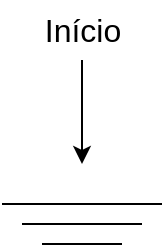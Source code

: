 <mxfile version="24.1.0" type="github" pages="9">
  <diagram name="1" id="IRGDrFxaSJJ9DpbLaFX9">
    <mxGraphModel dx="918" dy="526" grid="1" gridSize="10" guides="1" tooltips="1" connect="1" arrows="1" fold="1" page="1" pageScale="1" pageWidth="850" pageHeight="1100" math="0" shadow="0">
      <root>
        <mxCell id="0" />
        <mxCell id="1" parent="0" />
        <mxCell id="JkLZjsbQaTNn4Nik8gJp-1" value="&lt;span style=&quot;font-size: 16px;&quot;&gt;Início&lt;/span&gt;" style="text;html=1;align=center;verticalAlign=middle;resizable=0;points=[];autosize=1;strokeColor=none;fillColor=none;" vertex="1" parent="1">
          <mxGeometry x="395" y="80" width="60" height="30" as="geometry" />
        </mxCell>
        <mxCell id="JkLZjsbQaTNn4Nik8gJp-2" value="" style="endArrow=classic;html=1;rounded=0;" edge="1" parent="1" source="JkLZjsbQaTNn4Nik8gJp-1">
          <mxGeometry width="50" height="50" relative="1" as="geometry">
            <mxPoint x="455" y="182" as="sourcePoint" />
            <mxPoint x="425" y="162" as="targetPoint" />
          </mxGeometry>
        </mxCell>
        <mxCell id="JkLZjsbQaTNn4Nik8gJp-3" value="" style="group" vertex="1" connectable="0" parent="1">
          <mxGeometry x="385" y="182" width="80" height="20" as="geometry" />
        </mxCell>
        <mxCell id="JkLZjsbQaTNn4Nik8gJp-4" value="" style="endArrow=none;html=1;rounded=0;" edge="1" parent="JkLZjsbQaTNn4Nik8gJp-3">
          <mxGeometry width="50" height="50" relative="1" as="geometry">
            <mxPoint as="sourcePoint" />
            <mxPoint x="80" as="targetPoint" />
          </mxGeometry>
        </mxCell>
        <mxCell id="JkLZjsbQaTNn4Nik8gJp-5" value="" style="endArrow=none;html=1;rounded=0;" edge="1" parent="JkLZjsbQaTNn4Nik8gJp-3">
          <mxGeometry width="50" height="50" relative="1" as="geometry">
            <mxPoint x="10" y="10" as="sourcePoint" />
            <mxPoint x="70" y="10" as="targetPoint" />
          </mxGeometry>
        </mxCell>
        <mxCell id="JkLZjsbQaTNn4Nik8gJp-6" value="" style="endArrow=none;html=1;rounded=0;" edge="1" parent="JkLZjsbQaTNn4Nik8gJp-3">
          <mxGeometry width="50" height="50" relative="1" as="geometry">
            <mxPoint x="20" y="20" as="sourcePoint" />
            <mxPoint x="60" y="20" as="targetPoint" />
          </mxGeometry>
        </mxCell>
      </root>
    </mxGraphModel>
  </diagram>
  <diagram name="2" id="pzFS-qotr5eujpHbOU1O">
    <mxGraphModel dx="918" dy="526" grid="1" gridSize="10" guides="1" tooltips="1" connect="1" arrows="1" fold="1" page="1" pageScale="1" pageWidth="850" pageHeight="1100" math="0" shadow="0">
      <root>
        <mxCell id="sdfJNx6z0nwanWswvNui-0" />
        <mxCell id="sdfJNx6z0nwanWswvNui-1" parent="sdfJNx6z0nwanWswvNui-0" />
        <mxCell id="sdfJNx6z0nwanWswvNui-2" value="&lt;span style=&quot;font-size: 16px;&quot;&gt;Início&lt;/span&gt;" style="text;html=1;align=center;verticalAlign=middle;resizable=0;points=[];autosize=1;strokeColor=none;fillColor=none;" vertex="1" parent="sdfJNx6z0nwanWswvNui-1">
          <mxGeometry x="343" y="80" width="60" height="30" as="geometry" />
        </mxCell>
        <mxCell id="sdfJNx6z0nwanWswvNui-3" value="" style="endArrow=classic;html=1;rounded=0;" edge="1" parent="sdfJNx6z0nwanWswvNui-1" source="sdfJNx6z0nwanWswvNui-2">
          <mxGeometry width="50" height="50" relative="1" as="geometry">
            <mxPoint x="403" y="182" as="sourcePoint" />
            <mxPoint x="373" y="162" as="targetPoint" />
          </mxGeometry>
        </mxCell>
        <mxCell id="sdfJNx6z0nwanWswvNui-4" value="" style="group" vertex="1" connectable="0" parent="sdfJNx6z0nwanWswvNui-1">
          <mxGeometry x="333" y="182" width="80" height="20" as="geometry" />
        </mxCell>
        <mxCell id="sdfJNx6z0nwanWswvNui-5" value="" style="endArrow=none;html=1;rounded=0;" edge="1" parent="sdfJNx6z0nwanWswvNui-4">
          <mxGeometry width="50" height="50" relative="1" as="geometry">
            <mxPoint as="sourcePoint" />
            <mxPoint x="80" as="targetPoint" />
          </mxGeometry>
        </mxCell>
        <mxCell id="sdfJNx6z0nwanWswvNui-6" value="" style="endArrow=none;html=1;rounded=0;" edge="1" parent="sdfJNx6z0nwanWswvNui-4">
          <mxGeometry width="50" height="50" relative="1" as="geometry">
            <mxPoint x="10" y="10" as="sourcePoint" />
            <mxPoint x="70" y="10" as="targetPoint" />
          </mxGeometry>
        </mxCell>
        <mxCell id="sdfJNx6z0nwanWswvNui-7" value="" style="endArrow=none;html=1;rounded=0;" edge="1" parent="sdfJNx6z0nwanWswvNui-4">
          <mxGeometry width="50" height="50" relative="1" as="geometry">
            <mxPoint x="20" y="20" as="sourcePoint" />
            <mxPoint x="60" y="20" as="targetPoint" />
          </mxGeometry>
        </mxCell>
        <mxCell id="CNAbx0TC6hHYCE3XUuOv-0" value="&lt;span style=&quot;font-size: 16px;&quot;&gt;Fim&lt;/span&gt;" style="text;html=1;align=center;verticalAlign=middle;resizable=0;points=[];autosize=1;strokeColor=none;fillColor=none;" vertex="1" parent="sdfJNx6z0nwanWswvNui-1">
          <mxGeometry x="453" y="80" width="50" height="30" as="geometry" />
        </mxCell>
        <mxCell id="CNAbx0TC6hHYCE3XUuOv-1" value="" style="endArrow=classic;html=1;rounded=0;" edge="1" source="CNAbx0TC6hHYCE3XUuOv-0" parent="sdfJNx6z0nwanWswvNui-1">
          <mxGeometry width="50" height="50" relative="1" as="geometry">
            <mxPoint x="508" y="182" as="sourcePoint" />
            <mxPoint x="478" y="162" as="targetPoint" />
          </mxGeometry>
        </mxCell>
        <mxCell id="CNAbx0TC6hHYCE3XUuOv-2" value="" style="group" vertex="1" connectable="0" parent="sdfJNx6z0nwanWswvNui-1">
          <mxGeometry x="438" y="182" width="80" height="20" as="geometry" />
        </mxCell>
        <mxCell id="CNAbx0TC6hHYCE3XUuOv-3" value="" style="endArrow=none;html=1;rounded=0;" edge="1" parent="CNAbx0TC6hHYCE3XUuOv-2">
          <mxGeometry width="50" height="50" relative="1" as="geometry">
            <mxPoint as="sourcePoint" />
            <mxPoint x="80" as="targetPoint" />
          </mxGeometry>
        </mxCell>
        <mxCell id="CNAbx0TC6hHYCE3XUuOv-4" value="" style="endArrow=none;html=1;rounded=0;" edge="1" parent="CNAbx0TC6hHYCE3XUuOv-2">
          <mxGeometry width="50" height="50" relative="1" as="geometry">
            <mxPoint x="10" y="10" as="sourcePoint" />
            <mxPoint x="70" y="10" as="targetPoint" />
          </mxGeometry>
        </mxCell>
        <mxCell id="CNAbx0TC6hHYCE3XUuOv-5" value="" style="endArrow=none;html=1;rounded=0;" edge="1" parent="CNAbx0TC6hHYCE3XUuOv-2">
          <mxGeometry width="50" height="50" relative="1" as="geometry">
            <mxPoint x="20" y="20" as="sourcePoint" />
            <mxPoint x="60" y="20" as="targetPoint" />
          </mxGeometry>
        </mxCell>
      </root>
    </mxGraphModel>
  </diagram>
  <diagram name="3" id="us0bCiPGqxFC0sbXndlg">
    <mxGraphModel dx="918" dy="526" grid="1" gridSize="10" guides="1" tooltips="1" connect="1" arrows="1" fold="1" page="1" pageScale="1" pageWidth="850" pageHeight="1100" math="0" shadow="0">
      <root>
        <mxCell id="jwPgggRfoAZXvAmxB1SO-0" />
        <mxCell id="jwPgggRfoAZXvAmxB1SO-1" parent="jwPgggRfoAZXvAmxB1SO-0" />
        <mxCell id="jwPgggRfoAZXvAmxB1SO-2" value="&lt;span style=&quot;font-size: 16px;&quot;&gt;Início&lt;/span&gt;" style="text;html=1;align=center;verticalAlign=middle;resizable=0;points=[];autosize=1;strokeColor=none;fillColor=none;" vertex="1" parent="jwPgggRfoAZXvAmxB1SO-1">
          <mxGeometry x="282" y="80" width="60" height="30" as="geometry" />
        </mxCell>
        <mxCell id="jwPgggRfoAZXvAmxB1SO-3" value="" style="endArrow=classic;html=1;rounded=0;" edge="1" parent="jwPgggRfoAZXvAmxB1SO-1" source="jwPgggRfoAZXvAmxB1SO-2">
          <mxGeometry width="50" height="50" relative="1" as="geometry">
            <mxPoint x="342" y="182" as="sourcePoint" />
            <mxPoint x="312" y="162" as="targetPoint" />
          </mxGeometry>
        </mxCell>
        <mxCell id="jwPgggRfoAZXvAmxB1SO-4" value="" style="group" vertex="1" connectable="0" parent="jwPgggRfoAZXvAmxB1SO-1">
          <mxGeometry x="272" y="182" width="80" height="20" as="geometry" />
        </mxCell>
        <mxCell id="jwPgggRfoAZXvAmxB1SO-5" value="" style="endArrow=none;html=1;rounded=0;" edge="1" parent="jwPgggRfoAZXvAmxB1SO-4">
          <mxGeometry width="50" height="50" relative="1" as="geometry">
            <mxPoint as="sourcePoint" />
            <mxPoint x="80" as="targetPoint" />
          </mxGeometry>
        </mxCell>
        <mxCell id="jwPgggRfoAZXvAmxB1SO-6" value="" style="endArrow=none;html=1;rounded=0;" edge="1" parent="jwPgggRfoAZXvAmxB1SO-4">
          <mxGeometry width="50" height="50" relative="1" as="geometry">
            <mxPoint x="10" y="10" as="sourcePoint" />
            <mxPoint x="70" y="10" as="targetPoint" />
          </mxGeometry>
        </mxCell>
        <mxCell id="jwPgggRfoAZXvAmxB1SO-7" value="" style="endArrow=none;html=1;rounded=0;" edge="1" parent="jwPgggRfoAZXvAmxB1SO-4">
          <mxGeometry width="50" height="50" relative="1" as="geometry">
            <mxPoint x="20" y="20" as="sourcePoint" />
            <mxPoint x="60" y="20" as="targetPoint" />
          </mxGeometry>
        </mxCell>
        <mxCell id="jwPgggRfoAZXvAmxB1SO-8" value="&lt;span style=&quot;font-size: 16px;&quot;&gt;Fim&lt;/span&gt;" style="text;html=1;align=center;verticalAlign=middle;resizable=0;points=[];autosize=1;strokeColor=none;fillColor=none;" vertex="1" parent="jwPgggRfoAZXvAmxB1SO-1">
          <mxGeometry x="392" y="80" width="50" height="30" as="geometry" />
        </mxCell>
        <mxCell id="jwPgggRfoAZXvAmxB1SO-9" value="" style="endArrow=classic;html=1;rounded=0;" edge="1" parent="jwPgggRfoAZXvAmxB1SO-1" source="jwPgggRfoAZXvAmxB1SO-8">
          <mxGeometry width="50" height="50" relative="1" as="geometry">
            <mxPoint x="447" y="182" as="sourcePoint" />
            <mxPoint x="417" y="162" as="targetPoint" />
          </mxGeometry>
        </mxCell>
        <mxCell id="jwPgggRfoAZXvAmxB1SO-10" value="" style="group" vertex="1" connectable="0" parent="jwPgggRfoAZXvAmxB1SO-1">
          <mxGeometry x="377" y="182" width="80" height="20" as="geometry" />
        </mxCell>
        <mxCell id="jwPgggRfoAZXvAmxB1SO-11" value="" style="endArrow=none;html=1;rounded=0;" edge="1" parent="jwPgggRfoAZXvAmxB1SO-10">
          <mxGeometry width="50" height="50" relative="1" as="geometry">
            <mxPoint as="sourcePoint" />
            <mxPoint x="80" as="targetPoint" />
          </mxGeometry>
        </mxCell>
        <mxCell id="jwPgggRfoAZXvAmxB1SO-12" value="" style="endArrow=none;html=1;rounded=0;" edge="1" parent="jwPgggRfoAZXvAmxB1SO-10">
          <mxGeometry width="50" height="50" relative="1" as="geometry">
            <mxPoint x="10" y="10" as="sourcePoint" />
            <mxPoint x="70" y="10" as="targetPoint" />
          </mxGeometry>
        </mxCell>
        <mxCell id="jwPgggRfoAZXvAmxB1SO-13" value="" style="endArrow=none;html=1;rounded=0;" edge="1" parent="jwPgggRfoAZXvAmxB1SO-10">
          <mxGeometry width="50" height="50" relative="1" as="geometry">
            <mxPoint x="20" y="20" as="sourcePoint" />
            <mxPoint x="60" y="20" as="targetPoint" />
          </mxGeometry>
        </mxCell>
        <mxCell id="Mg0lNP4AD0-RgFI-3k_E-0" value="" style="group" vertex="1" connectable="0" parent="jwPgggRfoAZXvAmxB1SO-1">
          <mxGeometry x="499" y="80" width="80" height="80" as="geometry" />
        </mxCell>
        <mxCell id="Mg0lNP4AD0-RgFI-3k_E-1" value="" style="whiteSpace=wrap;html=1;aspect=fixed;" vertex="1" parent="Mg0lNP4AD0-RgFI-3k_E-0">
          <mxGeometry width="80" height="80" as="geometry" />
        </mxCell>
        <mxCell id="Mg0lNP4AD0-RgFI-3k_E-2" value="&lt;font style=&quot;font-size: 16px;&quot;&gt;55&lt;/font&gt;" style="text;html=1;align=center;verticalAlign=middle;resizable=0;points=[];autosize=1;strokeColor=none;fillColor=none;" vertex="1" parent="Mg0lNP4AD0-RgFI-3k_E-0">
          <mxGeometry x="20" y="25" width="40" height="30" as="geometry" />
        </mxCell>
        <mxCell id="Mg0lNP4AD0-RgFI-3k_E-3" value="" style="endArrow=classic;html=1;rounded=0;exitX=0.5;exitY=1;exitDx=0;exitDy=0;" edge="1" parent="jwPgggRfoAZXvAmxB1SO-1" source="Mg0lNP4AD0-RgFI-3k_E-1">
          <mxGeometry width="50" height="50" relative="1" as="geometry">
            <mxPoint x="539" y="192" as="sourcePoint" />
            <mxPoint x="539" y="202" as="targetPoint" />
          </mxGeometry>
        </mxCell>
        <mxCell id="Mg0lNP4AD0-RgFI-3k_E-4" value="" style="group" vertex="1" connectable="0" parent="jwPgggRfoAZXvAmxB1SO-1">
          <mxGeometry x="499" y="212" width="80" height="20" as="geometry" />
        </mxCell>
        <mxCell id="Mg0lNP4AD0-RgFI-3k_E-5" value="" style="endArrow=none;html=1;rounded=0;" edge="1" parent="Mg0lNP4AD0-RgFI-3k_E-4">
          <mxGeometry width="50" height="50" relative="1" as="geometry">
            <mxPoint as="sourcePoint" />
            <mxPoint x="80" as="targetPoint" />
          </mxGeometry>
        </mxCell>
        <mxCell id="Mg0lNP4AD0-RgFI-3k_E-6" value="" style="endArrow=none;html=1;rounded=0;" edge="1" parent="Mg0lNP4AD0-RgFI-3k_E-4">
          <mxGeometry width="50" height="50" relative="1" as="geometry">
            <mxPoint x="10" y="10" as="sourcePoint" />
            <mxPoint x="70" y="10" as="targetPoint" />
          </mxGeometry>
        </mxCell>
        <mxCell id="Mg0lNP4AD0-RgFI-3k_E-7" value="" style="endArrow=none;html=1;rounded=0;" edge="1" parent="Mg0lNP4AD0-RgFI-3k_E-4">
          <mxGeometry width="50" height="50" relative="1" as="geometry">
            <mxPoint x="20" y="20" as="sourcePoint" />
            <mxPoint x="60" y="20" as="targetPoint" />
          </mxGeometry>
        </mxCell>
      </root>
    </mxGraphModel>
  </diagram>
  <diagram name="4" id="9arPxlgRP-TrwDYTbPdk">
    <mxGraphModel dx="918" dy="526" grid="1" gridSize="10" guides="1" tooltips="1" connect="1" arrows="1" fold="1" page="1" pageScale="1" pageWidth="850" pageHeight="1100" math="0" shadow="0">
      <root>
        <mxCell id="ZfEygzuSnq6AT3fLOsng-0" />
        <mxCell id="ZfEygzuSnq6AT3fLOsng-1" parent="ZfEygzuSnq6AT3fLOsng-0" />
        <mxCell id="ZfEygzuSnq6AT3fLOsng-2" value="&lt;span style=&quot;font-size: 16px;&quot;&gt;Início&lt;/span&gt;" style="text;html=1;align=center;verticalAlign=middle;resizable=0;points=[];autosize=1;strokeColor=none;fillColor=none;" vertex="1" parent="ZfEygzuSnq6AT3fLOsng-1">
          <mxGeometry x="344" y="80" width="60" height="30" as="geometry" />
        </mxCell>
        <mxCell id="ZfEygzuSnq6AT3fLOsng-3" value="" style="endArrow=classic;html=1;rounded=0;" edge="1" parent="ZfEygzuSnq6AT3fLOsng-1" source="ZfEygzuSnq6AT3fLOsng-2" target="ZfEygzuSnq6AT3fLOsng-15">
          <mxGeometry width="50" height="50" relative="1" as="geometry">
            <mxPoint x="404" y="182" as="sourcePoint" />
            <mxPoint x="374" y="162" as="targetPoint" />
          </mxGeometry>
        </mxCell>
        <mxCell id="ZfEygzuSnq6AT3fLOsng-8" value="&lt;span style=&quot;font-size: 16px;&quot;&gt;Fim&lt;/span&gt;" style="text;html=1;align=center;verticalAlign=middle;resizable=0;points=[];autosize=1;strokeColor=none;fillColor=none;" vertex="1" parent="ZfEygzuSnq6AT3fLOsng-1">
          <mxGeometry x="454" y="80" width="50" height="30" as="geometry" />
        </mxCell>
        <mxCell id="ZfEygzuSnq6AT3fLOsng-9" value="" style="endArrow=classic;html=1;rounded=0;" edge="1" parent="ZfEygzuSnq6AT3fLOsng-1" source="ZfEygzuSnq6AT3fLOsng-8">
          <mxGeometry width="50" height="50" relative="1" as="geometry">
            <mxPoint x="509" y="182" as="sourcePoint" />
            <mxPoint x="479" y="162" as="targetPoint" />
          </mxGeometry>
        </mxCell>
        <mxCell id="ZfEygzuSnq6AT3fLOsng-10" value="" style="group" vertex="1" connectable="0" parent="ZfEygzuSnq6AT3fLOsng-1">
          <mxGeometry x="439" y="182" width="80" height="20" as="geometry" />
        </mxCell>
        <mxCell id="ZfEygzuSnq6AT3fLOsng-11" value="" style="endArrow=none;html=1;rounded=0;" edge="1" parent="ZfEygzuSnq6AT3fLOsng-10">
          <mxGeometry width="50" height="50" relative="1" as="geometry">
            <mxPoint as="sourcePoint" />
            <mxPoint x="80" as="targetPoint" />
          </mxGeometry>
        </mxCell>
        <mxCell id="ZfEygzuSnq6AT3fLOsng-12" value="" style="endArrow=none;html=1;rounded=0;" edge="1" parent="ZfEygzuSnq6AT3fLOsng-10">
          <mxGeometry width="50" height="50" relative="1" as="geometry">
            <mxPoint x="10" y="10" as="sourcePoint" />
            <mxPoint x="70" y="10" as="targetPoint" />
          </mxGeometry>
        </mxCell>
        <mxCell id="ZfEygzuSnq6AT3fLOsng-13" value="" style="endArrow=none;html=1;rounded=0;" edge="1" parent="ZfEygzuSnq6AT3fLOsng-10">
          <mxGeometry width="50" height="50" relative="1" as="geometry">
            <mxPoint x="20" y="20" as="sourcePoint" />
            <mxPoint x="60" y="20" as="targetPoint" />
          </mxGeometry>
        </mxCell>
        <mxCell id="ZfEygzuSnq6AT3fLOsng-14" value="" style="group" vertex="1" connectable="0" parent="ZfEygzuSnq6AT3fLOsng-1">
          <mxGeometry x="332" y="220" width="80" height="80" as="geometry" />
        </mxCell>
        <mxCell id="ZfEygzuSnq6AT3fLOsng-15" value="" style="whiteSpace=wrap;html=1;aspect=fixed;" vertex="1" parent="ZfEygzuSnq6AT3fLOsng-14">
          <mxGeometry width="80" height="80" as="geometry" />
        </mxCell>
        <mxCell id="ZfEygzuSnq6AT3fLOsng-16" value="&lt;font style=&quot;font-size: 16px;&quot;&gt;55&lt;/font&gt;" style="text;html=1;align=center;verticalAlign=middle;resizable=0;points=[];autosize=1;strokeColor=none;fillColor=none;" vertex="1" parent="ZfEygzuSnq6AT3fLOsng-14">
          <mxGeometry x="20" y="25" width="40" height="30" as="geometry" />
        </mxCell>
        <mxCell id="ZfEygzuSnq6AT3fLOsng-17" value="" style="endArrow=classic;html=1;rounded=0;exitX=0.5;exitY=1;exitDx=0;exitDy=0;" edge="1" parent="ZfEygzuSnq6AT3fLOsng-1" source="ZfEygzuSnq6AT3fLOsng-15">
          <mxGeometry width="50" height="50" relative="1" as="geometry">
            <mxPoint x="372" y="332" as="sourcePoint" />
            <mxPoint x="372" y="342" as="targetPoint" />
          </mxGeometry>
        </mxCell>
        <mxCell id="ZfEygzuSnq6AT3fLOsng-18" value="" style="group" vertex="1" connectable="0" parent="ZfEygzuSnq6AT3fLOsng-1">
          <mxGeometry x="332" y="352" width="80" height="20" as="geometry" />
        </mxCell>
        <mxCell id="ZfEygzuSnq6AT3fLOsng-19" value="" style="endArrow=none;html=1;rounded=0;" edge="1" parent="ZfEygzuSnq6AT3fLOsng-18">
          <mxGeometry width="50" height="50" relative="1" as="geometry">
            <mxPoint as="sourcePoint" />
            <mxPoint x="80" as="targetPoint" />
          </mxGeometry>
        </mxCell>
        <mxCell id="ZfEygzuSnq6AT3fLOsng-20" value="" style="endArrow=none;html=1;rounded=0;" edge="1" parent="ZfEygzuSnq6AT3fLOsng-18">
          <mxGeometry width="50" height="50" relative="1" as="geometry">
            <mxPoint x="10" y="10" as="sourcePoint" />
            <mxPoint x="70" y="10" as="targetPoint" />
          </mxGeometry>
        </mxCell>
        <mxCell id="ZfEygzuSnq6AT3fLOsng-21" value="" style="endArrow=none;html=1;rounded=0;" edge="1" parent="ZfEygzuSnq6AT3fLOsng-18">
          <mxGeometry width="50" height="50" relative="1" as="geometry">
            <mxPoint x="20" y="20" as="sourcePoint" />
            <mxPoint x="60" y="20" as="targetPoint" />
          </mxGeometry>
        </mxCell>
      </root>
    </mxGraphModel>
  </diagram>
  <diagram name="5" id="Ec6zCXMWbqWCkyVYZhgT">
    <mxGraphModel dx="918" dy="526" grid="1" gridSize="10" guides="1" tooltips="1" connect="1" arrows="1" fold="1" page="1" pageScale="1" pageWidth="850" pageHeight="1100" math="0" shadow="0">
      <root>
        <mxCell id="5ZalnsbKgYZFmUUFzC9S-0" />
        <mxCell id="5ZalnsbKgYZFmUUFzC9S-1" parent="5ZalnsbKgYZFmUUFzC9S-0" />
        <mxCell id="5ZalnsbKgYZFmUUFzC9S-2" value="&lt;span style=&quot;font-size: 16px;&quot;&gt;Início&lt;/span&gt;" style="text;html=1;align=center;verticalAlign=middle;resizable=0;points=[];autosize=1;strokeColor=none;fillColor=none;" vertex="1" parent="5ZalnsbKgYZFmUUFzC9S-1">
          <mxGeometry x="344" y="80" width="60" height="30" as="geometry" />
        </mxCell>
        <mxCell id="5ZalnsbKgYZFmUUFzC9S-3" value="" style="endArrow=classic;html=1;rounded=0;" edge="1" parent="5ZalnsbKgYZFmUUFzC9S-1" source="5ZalnsbKgYZFmUUFzC9S-2" target="5ZalnsbKgYZFmUUFzC9S-11">
          <mxGeometry width="50" height="50" relative="1" as="geometry">
            <mxPoint x="404" y="182" as="sourcePoint" />
            <mxPoint x="374" y="162" as="targetPoint" />
          </mxGeometry>
        </mxCell>
        <mxCell id="5ZalnsbKgYZFmUUFzC9S-4" value="&lt;span style=&quot;font-size: 16px;&quot;&gt;Fim&lt;/span&gt;" style="text;html=1;align=center;verticalAlign=middle;resizable=0;points=[];autosize=1;strokeColor=none;fillColor=none;" vertex="1" parent="5ZalnsbKgYZFmUUFzC9S-1">
          <mxGeometry x="454" y="80" width="50" height="30" as="geometry" />
        </mxCell>
        <mxCell id="5ZalnsbKgYZFmUUFzC9S-5" value="" style="endArrow=classic;html=1;rounded=0;entryX=1;entryY=0;entryDx=0;entryDy=0;" edge="1" parent="5ZalnsbKgYZFmUUFzC9S-1" source="5ZalnsbKgYZFmUUFzC9S-4" target="5ZalnsbKgYZFmUUFzC9S-11">
          <mxGeometry width="50" height="50" relative="1" as="geometry">
            <mxPoint x="509" y="182" as="sourcePoint" />
            <mxPoint x="420" y="210" as="targetPoint" />
          </mxGeometry>
        </mxCell>
        <mxCell id="5ZalnsbKgYZFmUUFzC9S-10" value="" style="group" vertex="1" connectable="0" parent="5ZalnsbKgYZFmUUFzC9S-1">
          <mxGeometry x="332" y="220" width="80" height="80" as="geometry" />
        </mxCell>
        <mxCell id="5ZalnsbKgYZFmUUFzC9S-11" value="" style="whiteSpace=wrap;html=1;aspect=fixed;" vertex="1" parent="5ZalnsbKgYZFmUUFzC9S-10">
          <mxGeometry width="80" height="80" as="geometry" />
        </mxCell>
        <mxCell id="5ZalnsbKgYZFmUUFzC9S-12" value="&lt;span style=&quot;font-size: 16px;&quot;&gt;55&lt;/span&gt;" style="text;html=1;align=center;verticalAlign=middle;resizable=0;points=[];autosize=1;strokeColor=none;fillColor=none;" vertex="1" parent="5ZalnsbKgYZFmUUFzC9S-10">
          <mxGeometry x="20" y="25" width="40" height="30" as="geometry" />
        </mxCell>
        <mxCell id="5ZalnsbKgYZFmUUFzC9S-13" value="" style="endArrow=classic;html=1;rounded=0;exitX=0.5;exitY=1;exitDx=0;exitDy=0;" edge="1" parent="5ZalnsbKgYZFmUUFzC9S-1" source="5ZalnsbKgYZFmUUFzC9S-11">
          <mxGeometry width="50" height="50" relative="1" as="geometry">
            <mxPoint x="372" y="332" as="sourcePoint" />
            <mxPoint x="372" y="342" as="targetPoint" />
          </mxGeometry>
        </mxCell>
        <mxCell id="5ZalnsbKgYZFmUUFzC9S-14" value="" style="group" vertex="1" connectable="0" parent="5ZalnsbKgYZFmUUFzC9S-1">
          <mxGeometry x="332" y="352" width="80" height="20" as="geometry" />
        </mxCell>
        <mxCell id="5ZalnsbKgYZFmUUFzC9S-15" value="" style="endArrow=none;html=1;rounded=0;" edge="1" parent="5ZalnsbKgYZFmUUFzC9S-14">
          <mxGeometry width="50" height="50" relative="1" as="geometry">
            <mxPoint as="sourcePoint" />
            <mxPoint x="80" as="targetPoint" />
          </mxGeometry>
        </mxCell>
        <mxCell id="5ZalnsbKgYZFmUUFzC9S-16" value="" style="endArrow=none;html=1;rounded=0;" edge="1" parent="5ZalnsbKgYZFmUUFzC9S-14">
          <mxGeometry width="50" height="50" relative="1" as="geometry">
            <mxPoint x="10" y="10" as="sourcePoint" />
            <mxPoint x="70" y="10" as="targetPoint" />
          </mxGeometry>
        </mxCell>
        <mxCell id="5ZalnsbKgYZFmUUFzC9S-17" value="" style="endArrow=none;html=1;rounded=0;" edge="1" parent="5ZalnsbKgYZFmUUFzC9S-14">
          <mxGeometry width="50" height="50" relative="1" as="geometry">
            <mxPoint x="20" y="20" as="sourcePoint" />
            <mxPoint x="60" y="20" as="targetPoint" />
          </mxGeometry>
        </mxCell>
      </root>
    </mxGraphModel>
  </diagram>
  <diagram name="6" id="pp8hNLOs_Qo4AzeGKOiT">
    <mxGraphModel dx="918" dy="526" grid="1" gridSize="10" guides="1" tooltips="1" connect="1" arrows="1" fold="1" page="1" pageScale="1" pageWidth="850" pageHeight="1100" math="0" shadow="0">
      <root>
        <mxCell id="p-cDdoEIYS4I9VL6kDrp-0" />
        <mxCell id="p-cDdoEIYS4I9VL6kDrp-1" parent="p-cDdoEIYS4I9VL6kDrp-0" />
        <mxCell id="p-cDdoEIYS4I9VL6kDrp-2" value="&lt;span style=&quot;font-size: 16px;&quot;&gt;Início&lt;/span&gt;" style="text;html=1;align=center;verticalAlign=middle;resizable=0;points=[];autosize=1;strokeColor=none;fillColor=none;" vertex="1" parent="p-cDdoEIYS4I9VL6kDrp-1">
          <mxGeometry x="344" y="80" width="60" height="30" as="geometry" />
        </mxCell>
        <mxCell id="p-cDdoEIYS4I9VL6kDrp-3" value="" style="endArrow=classic;html=1;rounded=0;" edge="1" parent="p-cDdoEIYS4I9VL6kDrp-1" source="p-cDdoEIYS4I9VL6kDrp-2" target="p-cDdoEIYS4I9VL6kDrp-7">
          <mxGeometry width="50" height="50" relative="1" as="geometry">
            <mxPoint x="404" y="182" as="sourcePoint" />
            <mxPoint x="374" y="162" as="targetPoint" />
          </mxGeometry>
        </mxCell>
        <mxCell id="p-cDdoEIYS4I9VL6kDrp-4" value="&lt;span style=&quot;font-size: 16px;&quot;&gt;Fim&lt;/span&gt;" style="text;html=1;align=center;verticalAlign=middle;resizable=0;points=[];autosize=1;strokeColor=none;fillColor=none;" vertex="1" parent="p-cDdoEIYS4I9VL6kDrp-1">
          <mxGeometry x="454" y="80" width="50" height="30" as="geometry" />
        </mxCell>
        <mxCell id="p-cDdoEIYS4I9VL6kDrp-5" value="" style="endArrow=classic;html=1;rounded=0;entryX=1;entryY=0;entryDx=0;entryDy=0;" edge="1" parent="p-cDdoEIYS4I9VL6kDrp-1" source="p-cDdoEIYS4I9VL6kDrp-4" target="p-cDdoEIYS4I9VL6kDrp-7">
          <mxGeometry width="50" height="50" relative="1" as="geometry">
            <mxPoint x="509" y="182" as="sourcePoint" />
            <mxPoint x="420" y="210" as="targetPoint" />
          </mxGeometry>
        </mxCell>
        <mxCell id="p-cDdoEIYS4I9VL6kDrp-6" value="" style="group" vertex="1" connectable="0" parent="p-cDdoEIYS4I9VL6kDrp-1">
          <mxGeometry x="332" y="220" width="80" height="80" as="geometry" />
        </mxCell>
        <mxCell id="p-cDdoEIYS4I9VL6kDrp-7" value="" style="whiteSpace=wrap;html=1;aspect=fixed;" vertex="1" parent="p-cDdoEIYS4I9VL6kDrp-6">
          <mxGeometry width="80" height="80" as="geometry" />
        </mxCell>
        <mxCell id="p-cDdoEIYS4I9VL6kDrp-8" value="&lt;font style=&quot;font-size: 16px;&quot;&gt;55&lt;/font&gt;" style="text;html=1;align=center;verticalAlign=middle;resizable=0;points=[];autosize=1;strokeColor=none;fillColor=none;" vertex="1" parent="p-cDdoEIYS4I9VL6kDrp-6">
          <mxGeometry x="20" y="25" width="40" height="30" as="geometry" />
        </mxCell>
        <mxCell id="p-cDdoEIYS4I9VL6kDrp-9" value="" style="endArrow=classic;html=1;rounded=0;exitX=0.5;exitY=1;exitDx=0;exitDy=0;" edge="1" parent="p-cDdoEIYS4I9VL6kDrp-1" source="p-cDdoEIYS4I9VL6kDrp-7">
          <mxGeometry width="50" height="50" relative="1" as="geometry">
            <mxPoint x="372" y="332" as="sourcePoint" />
            <mxPoint x="372" y="342" as="targetPoint" />
          </mxGeometry>
        </mxCell>
        <mxCell id="p-cDdoEIYS4I9VL6kDrp-10" value="" style="group" vertex="1" connectable="0" parent="p-cDdoEIYS4I9VL6kDrp-1">
          <mxGeometry x="332" y="352" width="80" height="20" as="geometry" />
        </mxCell>
        <mxCell id="p-cDdoEIYS4I9VL6kDrp-11" value="" style="endArrow=none;html=1;rounded=0;" edge="1" parent="p-cDdoEIYS4I9VL6kDrp-10">
          <mxGeometry width="50" height="50" relative="1" as="geometry">
            <mxPoint as="sourcePoint" />
            <mxPoint x="80" as="targetPoint" />
          </mxGeometry>
        </mxCell>
        <mxCell id="p-cDdoEIYS4I9VL6kDrp-12" value="" style="endArrow=none;html=1;rounded=0;" edge="1" parent="p-cDdoEIYS4I9VL6kDrp-10">
          <mxGeometry width="50" height="50" relative="1" as="geometry">
            <mxPoint x="10" y="10" as="sourcePoint" />
            <mxPoint x="70" y="10" as="targetPoint" />
          </mxGeometry>
        </mxCell>
        <mxCell id="p-cDdoEIYS4I9VL6kDrp-13" value="" style="endArrow=none;html=1;rounded=0;" edge="1" parent="p-cDdoEIYS4I9VL6kDrp-10">
          <mxGeometry width="50" height="50" relative="1" as="geometry">
            <mxPoint x="20" y="20" as="sourcePoint" />
            <mxPoint x="60" y="20" as="targetPoint" />
          </mxGeometry>
        </mxCell>
        <mxCell id="2eRKmj_ldqxyWS_0maD3-9" value="" style="group" vertex="1" connectable="0" parent="p-cDdoEIYS4I9VL6kDrp-1">
          <mxGeometry x="460" y="220" width="80" height="80" as="geometry" />
        </mxCell>
        <mxCell id="2eRKmj_ldqxyWS_0maD3-10" value="" style="whiteSpace=wrap;html=1;aspect=fixed;" vertex="1" parent="2eRKmj_ldqxyWS_0maD3-9">
          <mxGeometry width="80" height="80" as="geometry" />
        </mxCell>
        <mxCell id="2eRKmj_ldqxyWS_0maD3-11" value="&lt;font style=&quot;font-size: 16px;&quot;&gt;1&lt;/font&gt;" style="text;html=1;align=center;verticalAlign=middle;resizable=0;points=[];autosize=1;strokeColor=none;fillColor=none;" vertex="1" parent="2eRKmj_ldqxyWS_0maD3-9">
          <mxGeometry x="25" y="25" width="30" height="30" as="geometry" />
        </mxCell>
        <mxCell id="2eRKmj_ldqxyWS_0maD3-12" value="" style="endArrow=classic;html=1;rounded=0;exitX=0.5;exitY=1;exitDx=0;exitDy=0;" edge="1" parent="p-cDdoEIYS4I9VL6kDrp-1" source="2eRKmj_ldqxyWS_0maD3-10">
          <mxGeometry width="50" height="50" relative="1" as="geometry">
            <mxPoint x="500" y="332" as="sourcePoint" />
            <mxPoint x="500" y="342" as="targetPoint" />
          </mxGeometry>
        </mxCell>
        <mxCell id="2eRKmj_ldqxyWS_0maD3-13" value="" style="group" vertex="1" connectable="0" parent="p-cDdoEIYS4I9VL6kDrp-1">
          <mxGeometry x="460" y="352" width="80" height="20" as="geometry" />
        </mxCell>
        <mxCell id="2eRKmj_ldqxyWS_0maD3-14" value="" style="endArrow=none;html=1;rounded=0;" edge="1" parent="2eRKmj_ldqxyWS_0maD3-13">
          <mxGeometry width="50" height="50" relative="1" as="geometry">
            <mxPoint as="sourcePoint" />
            <mxPoint x="80" as="targetPoint" />
          </mxGeometry>
        </mxCell>
        <mxCell id="2eRKmj_ldqxyWS_0maD3-15" value="" style="endArrow=none;html=1;rounded=0;" edge="1" parent="2eRKmj_ldqxyWS_0maD3-13">
          <mxGeometry width="50" height="50" relative="1" as="geometry">
            <mxPoint x="10" y="10" as="sourcePoint" />
            <mxPoint x="70" y="10" as="targetPoint" />
          </mxGeometry>
        </mxCell>
        <mxCell id="2eRKmj_ldqxyWS_0maD3-16" value="" style="endArrow=none;html=1;rounded=0;" edge="1" parent="2eRKmj_ldqxyWS_0maD3-13">
          <mxGeometry width="50" height="50" relative="1" as="geometry">
            <mxPoint x="20" y="20" as="sourcePoint" />
            <mxPoint x="60" y="20" as="targetPoint" />
          </mxGeometry>
        </mxCell>
      </root>
    </mxGraphModel>
  </diagram>
  <diagram name="7" id="TpZbYdUPshe6bFbl4bZL">
    <mxGraphModel dx="918" dy="526" grid="1" gridSize="10" guides="1" tooltips="1" connect="1" arrows="1" fold="1" page="1" pageScale="1" pageWidth="850" pageHeight="1100" math="0" shadow="0">
      <root>
        <mxCell id="o0eYkH9bYAFpaLF8-UYh-0" />
        <mxCell id="o0eYkH9bYAFpaLF8-UYh-1" parent="o0eYkH9bYAFpaLF8-UYh-0" />
        <mxCell id="o0eYkH9bYAFpaLF8-UYh-2" value="&lt;span style=&quot;font-size: 16px;&quot;&gt;Início&lt;/span&gt;" style="text;html=1;align=center;verticalAlign=middle;resizable=0;points=[];autosize=1;strokeColor=none;fillColor=none;" vertex="1" parent="o0eYkH9bYAFpaLF8-UYh-1">
          <mxGeometry x="344" y="80" width="60" height="30" as="geometry" />
        </mxCell>
        <mxCell id="o0eYkH9bYAFpaLF8-UYh-3" value="" style="endArrow=classic;html=1;rounded=0;" edge="1" parent="o0eYkH9bYAFpaLF8-UYh-1" source="o0eYkH9bYAFpaLF8-UYh-2" target="o0eYkH9bYAFpaLF8-UYh-7">
          <mxGeometry width="50" height="50" relative="1" as="geometry">
            <mxPoint x="404" y="182" as="sourcePoint" />
            <mxPoint x="374" y="162" as="targetPoint" />
          </mxGeometry>
        </mxCell>
        <mxCell id="o0eYkH9bYAFpaLF8-UYh-4" value="&lt;span style=&quot;font-size: 16px;&quot;&gt;Fim&lt;/span&gt;" style="text;html=1;align=center;verticalAlign=middle;resizable=0;points=[];autosize=1;strokeColor=none;fillColor=none;" vertex="1" parent="o0eYkH9bYAFpaLF8-UYh-1">
          <mxGeometry x="454" y="80" width="50" height="30" as="geometry" />
        </mxCell>
        <mxCell id="o0eYkH9bYAFpaLF8-UYh-5" value="" style="endArrow=classic;html=1;rounded=0;entryX=1;entryY=0;entryDx=0;entryDy=0;" edge="1" parent="o0eYkH9bYAFpaLF8-UYh-1" source="o0eYkH9bYAFpaLF8-UYh-4" target="o0eYkH9bYAFpaLF8-UYh-7">
          <mxGeometry width="50" height="50" relative="1" as="geometry">
            <mxPoint x="509" y="182" as="sourcePoint" />
            <mxPoint x="420" y="210" as="targetPoint" />
          </mxGeometry>
        </mxCell>
        <mxCell id="o0eYkH9bYAFpaLF8-UYh-6" value="" style="group" vertex="1" connectable="0" parent="o0eYkH9bYAFpaLF8-UYh-1">
          <mxGeometry x="332" y="220" width="80" height="80" as="geometry" />
        </mxCell>
        <mxCell id="o0eYkH9bYAFpaLF8-UYh-7" value="" style="whiteSpace=wrap;html=1;aspect=fixed;" vertex="1" parent="o0eYkH9bYAFpaLF8-UYh-6">
          <mxGeometry width="80" height="80" as="geometry" />
        </mxCell>
        <mxCell id="o0eYkH9bYAFpaLF8-UYh-8" value="&lt;font style=&quot;font-size: 16px;&quot;&gt;55&lt;/font&gt;" style="text;html=1;align=center;verticalAlign=middle;resizable=0;points=[];autosize=1;strokeColor=none;fillColor=none;" vertex="1" parent="o0eYkH9bYAFpaLF8-UYh-6">
          <mxGeometry x="20" y="25" width="40" height="30" as="geometry" />
        </mxCell>
        <mxCell id="o0eYkH9bYAFpaLF8-UYh-9" value="" style="endArrow=classic;html=1;rounded=0;exitX=0.5;exitY=1;exitDx=0;exitDy=0;" edge="1" parent="o0eYkH9bYAFpaLF8-UYh-1" source="o0eYkH9bYAFpaLF8-UYh-7">
          <mxGeometry width="50" height="50" relative="1" as="geometry">
            <mxPoint x="372" y="332" as="sourcePoint" />
            <mxPoint x="372" y="342" as="targetPoint" />
          </mxGeometry>
        </mxCell>
        <mxCell id="o0eYkH9bYAFpaLF8-UYh-10" value="" style="group" vertex="1" connectable="0" parent="o0eYkH9bYAFpaLF8-UYh-1">
          <mxGeometry x="332" y="352" width="80" height="20" as="geometry" />
        </mxCell>
        <mxCell id="o0eYkH9bYAFpaLF8-UYh-11" value="" style="endArrow=none;html=1;rounded=0;" edge="1" parent="o0eYkH9bYAFpaLF8-UYh-10">
          <mxGeometry width="50" height="50" relative="1" as="geometry">
            <mxPoint as="sourcePoint" />
            <mxPoint x="80" as="targetPoint" />
          </mxGeometry>
        </mxCell>
        <mxCell id="o0eYkH9bYAFpaLF8-UYh-12" value="" style="endArrow=none;html=1;rounded=0;" edge="1" parent="o0eYkH9bYAFpaLF8-UYh-10">
          <mxGeometry width="50" height="50" relative="1" as="geometry">
            <mxPoint x="10" y="10" as="sourcePoint" />
            <mxPoint x="70" y="10" as="targetPoint" />
          </mxGeometry>
        </mxCell>
        <mxCell id="o0eYkH9bYAFpaLF8-UYh-13" value="" style="endArrow=none;html=1;rounded=0;" edge="1" parent="o0eYkH9bYAFpaLF8-UYh-10">
          <mxGeometry width="50" height="50" relative="1" as="geometry">
            <mxPoint x="20" y="20" as="sourcePoint" />
            <mxPoint x="60" y="20" as="targetPoint" />
          </mxGeometry>
        </mxCell>
        <mxCell id="o0eYkH9bYAFpaLF8-UYh-14" value="" style="group" vertex="1" connectable="0" parent="o0eYkH9bYAFpaLF8-UYh-1">
          <mxGeometry x="460" y="220" width="80" height="80" as="geometry" />
        </mxCell>
        <mxCell id="o0eYkH9bYAFpaLF8-UYh-15" value="" style="whiteSpace=wrap;html=1;aspect=fixed;" vertex="1" parent="o0eYkH9bYAFpaLF8-UYh-14">
          <mxGeometry width="80" height="80" as="geometry" />
        </mxCell>
        <mxCell id="o0eYkH9bYAFpaLF8-UYh-16" value="&lt;font style=&quot;font-size: 16px;&quot;&gt;1&lt;/font&gt;" style="text;html=1;align=center;verticalAlign=middle;resizable=0;points=[];autosize=1;strokeColor=none;fillColor=none;" vertex="1" parent="o0eYkH9bYAFpaLF8-UYh-14">
          <mxGeometry x="25" y="25" width="30" height="30" as="geometry" />
        </mxCell>
        <mxCell id="o0eYkH9bYAFpaLF8-UYh-17" value="" style="endArrow=classic;html=1;rounded=0;exitX=0.5;exitY=1;exitDx=0;exitDy=0;" edge="1" parent="o0eYkH9bYAFpaLF8-UYh-1" source="o0eYkH9bYAFpaLF8-UYh-15">
          <mxGeometry width="50" height="50" relative="1" as="geometry">
            <mxPoint x="500" y="332" as="sourcePoint" />
            <mxPoint x="500" y="342" as="targetPoint" />
          </mxGeometry>
        </mxCell>
        <mxCell id="o0eYkH9bYAFpaLF8-UYh-18" value="" style="group" vertex="1" connectable="0" parent="o0eYkH9bYAFpaLF8-UYh-1">
          <mxGeometry x="460" y="352" width="80" height="20" as="geometry" />
        </mxCell>
        <mxCell id="o0eYkH9bYAFpaLF8-UYh-19" value="" style="endArrow=none;html=1;rounded=0;" edge="1" parent="o0eYkH9bYAFpaLF8-UYh-18">
          <mxGeometry width="50" height="50" relative="1" as="geometry">
            <mxPoint as="sourcePoint" />
            <mxPoint x="80" as="targetPoint" />
          </mxGeometry>
        </mxCell>
        <mxCell id="o0eYkH9bYAFpaLF8-UYh-20" value="" style="endArrow=none;html=1;rounded=0;" edge="1" parent="o0eYkH9bYAFpaLF8-UYh-18">
          <mxGeometry width="50" height="50" relative="1" as="geometry">
            <mxPoint x="10" y="10" as="sourcePoint" />
            <mxPoint x="70" y="10" as="targetPoint" />
          </mxGeometry>
        </mxCell>
        <mxCell id="o0eYkH9bYAFpaLF8-UYh-21" value="" style="endArrow=none;html=1;rounded=0;" edge="1" parent="o0eYkH9bYAFpaLF8-UYh-18">
          <mxGeometry width="50" height="50" relative="1" as="geometry">
            <mxPoint x="20" y="20" as="sourcePoint" />
            <mxPoint x="60" y="20" as="targetPoint" />
          </mxGeometry>
        </mxCell>
      </root>
    </mxGraphModel>
  </diagram>
  <diagram name="8" id="UL2peN4Sl88rTiUaTpxW">
    <mxGraphModel dx="918" dy="526" grid="1" gridSize="10" guides="1" tooltips="1" connect="1" arrows="1" fold="1" page="1" pageScale="1" pageWidth="850" pageHeight="1100" math="0" shadow="0">
      <root>
        <mxCell id="4kuTZAxvnnZRfZYUC2ZH-0" />
        <mxCell id="4kuTZAxvnnZRfZYUC2ZH-1" parent="4kuTZAxvnnZRfZYUC2ZH-0" />
        <mxCell id="4kuTZAxvnnZRfZYUC2ZH-2" value="&lt;span style=&quot;font-size: 16px;&quot;&gt;Início&lt;/span&gt;" style="text;html=1;align=center;verticalAlign=middle;resizable=0;points=[];autosize=1;strokeColor=none;fillColor=none;" vertex="1" parent="4kuTZAxvnnZRfZYUC2ZH-1">
          <mxGeometry x="344" y="80" width="60" height="30" as="geometry" />
        </mxCell>
        <mxCell id="4kuTZAxvnnZRfZYUC2ZH-3" value="" style="endArrow=classic;html=1;rounded=0;" edge="1" parent="4kuTZAxvnnZRfZYUC2ZH-1" source="4kuTZAxvnnZRfZYUC2ZH-2" target="4kuTZAxvnnZRfZYUC2ZH-7">
          <mxGeometry width="50" height="50" relative="1" as="geometry">
            <mxPoint x="404" y="182" as="sourcePoint" />
            <mxPoint x="374" y="162" as="targetPoint" />
          </mxGeometry>
        </mxCell>
        <mxCell id="4kuTZAxvnnZRfZYUC2ZH-4" value="&lt;span style=&quot;font-size: 16px;&quot;&gt;Fim&lt;/span&gt;" style="text;html=1;align=center;verticalAlign=middle;resizable=0;points=[];autosize=1;strokeColor=none;fillColor=none;" vertex="1" parent="4kuTZAxvnnZRfZYUC2ZH-1">
          <mxGeometry x="454" y="80" width="50" height="30" as="geometry" />
        </mxCell>
        <mxCell id="4kuTZAxvnnZRfZYUC2ZH-5" value="" style="endArrow=classic;html=1;rounded=0;entryX=1;entryY=0;entryDx=0;entryDy=0;" edge="1" parent="4kuTZAxvnnZRfZYUC2ZH-1" source="4kuTZAxvnnZRfZYUC2ZH-4" target="4kuTZAxvnnZRfZYUC2ZH-7">
          <mxGeometry width="50" height="50" relative="1" as="geometry">
            <mxPoint x="509" y="182" as="sourcePoint" />
            <mxPoint x="420" y="210" as="targetPoint" />
          </mxGeometry>
        </mxCell>
        <mxCell id="4kuTZAxvnnZRfZYUC2ZH-6" value="" style="group" vertex="1" connectable="0" parent="4kuTZAxvnnZRfZYUC2ZH-1">
          <mxGeometry x="332" y="220" width="78" height="80" as="geometry" />
        </mxCell>
        <mxCell id="4kuTZAxvnnZRfZYUC2ZH-7" value="" style="whiteSpace=wrap;html=1;aspect=fixed;" vertex="1" parent="4kuTZAxvnnZRfZYUC2ZH-6">
          <mxGeometry width="78" height="78" as="geometry" />
        </mxCell>
        <mxCell id="4kuTZAxvnnZRfZYUC2ZH-8" value="&lt;font style=&quot;font-size: 16px;&quot;&gt;55&lt;/font&gt;" style="text;html=1;align=center;verticalAlign=middle;resizable=0;points=[];autosize=1;strokeColor=none;fillColor=none;" vertex="1" parent="4kuTZAxvnnZRfZYUC2ZH-6">
          <mxGeometry x="19.5" y="25" width="40" height="30" as="geometry" />
        </mxCell>
        <mxCell id="4kuTZAxvnnZRfZYUC2ZH-9" value="" style="endArrow=classic;html=1;rounded=0;exitX=0.5;exitY=1;exitDx=0;exitDy=0;" edge="1" parent="4kuTZAxvnnZRfZYUC2ZH-1" source="4kuTZAxvnnZRfZYUC2ZH-7">
          <mxGeometry width="50" height="50" relative="1" as="geometry">
            <mxPoint x="372" y="332" as="sourcePoint" />
            <mxPoint x="372" y="342" as="targetPoint" />
          </mxGeometry>
        </mxCell>
        <mxCell id="4kuTZAxvnnZRfZYUC2ZH-10" value="" style="group" vertex="1" connectable="0" parent="4kuTZAxvnnZRfZYUC2ZH-1">
          <mxGeometry x="332" y="352" width="80" height="20" as="geometry" />
        </mxCell>
        <mxCell id="4kuTZAxvnnZRfZYUC2ZH-11" value="" style="endArrow=none;html=1;rounded=0;" edge="1" parent="4kuTZAxvnnZRfZYUC2ZH-10">
          <mxGeometry width="50" height="50" relative="1" as="geometry">
            <mxPoint as="sourcePoint" />
            <mxPoint x="80" as="targetPoint" />
          </mxGeometry>
        </mxCell>
        <mxCell id="4kuTZAxvnnZRfZYUC2ZH-12" value="" style="endArrow=none;html=1;rounded=0;" edge="1" parent="4kuTZAxvnnZRfZYUC2ZH-10">
          <mxGeometry width="50" height="50" relative="1" as="geometry">
            <mxPoint x="10" y="10" as="sourcePoint" />
            <mxPoint x="70" y="10" as="targetPoint" />
          </mxGeometry>
        </mxCell>
        <mxCell id="4kuTZAxvnnZRfZYUC2ZH-13" value="" style="endArrow=none;html=1;rounded=0;" edge="1" parent="4kuTZAxvnnZRfZYUC2ZH-10">
          <mxGeometry width="50" height="50" relative="1" as="geometry">
            <mxPoint x="20" y="20" as="sourcePoint" />
            <mxPoint x="60" y="20" as="targetPoint" />
          </mxGeometry>
        </mxCell>
        <mxCell id="4kuTZAxvnnZRfZYUC2ZH-14" value="" style="group" vertex="1" connectable="0" parent="4kuTZAxvnnZRfZYUC2ZH-1">
          <mxGeometry x="510" y="220" width="80" height="80" as="geometry" />
        </mxCell>
        <mxCell id="4kuTZAxvnnZRfZYUC2ZH-15" value="" style="whiteSpace=wrap;html=1;aspect=fixed;" vertex="1" parent="4kuTZAxvnnZRfZYUC2ZH-14">
          <mxGeometry width="80" height="80" as="geometry" />
        </mxCell>
        <mxCell id="4kuTZAxvnnZRfZYUC2ZH-16" value="&lt;font style=&quot;font-size: 16px;&quot;&gt;1&lt;/font&gt;" style="text;html=1;align=center;verticalAlign=middle;resizable=0;points=[];autosize=1;strokeColor=none;fillColor=none;" vertex="1" parent="4kuTZAxvnnZRfZYUC2ZH-14">
          <mxGeometry x="25" y="25" width="30" height="30" as="geometry" />
        </mxCell>
        <mxCell id="4kuTZAxvnnZRfZYUC2ZH-17" value="" style="endArrow=classic;html=1;rounded=0;exitX=0.5;exitY=1;exitDx=0;exitDy=0;" edge="1" parent="4kuTZAxvnnZRfZYUC2ZH-1" source="4kuTZAxvnnZRfZYUC2ZH-15">
          <mxGeometry width="50" height="50" relative="1" as="geometry">
            <mxPoint x="550" y="332" as="sourcePoint" />
            <mxPoint x="550" y="342" as="targetPoint" />
          </mxGeometry>
        </mxCell>
        <mxCell id="4kuTZAxvnnZRfZYUC2ZH-18" value="" style="group" vertex="1" connectable="0" parent="4kuTZAxvnnZRfZYUC2ZH-1">
          <mxGeometry x="510" y="352" width="80" height="20" as="geometry" />
        </mxCell>
        <mxCell id="4kuTZAxvnnZRfZYUC2ZH-19" value="" style="endArrow=none;html=1;rounded=0;" edge="1" parent="4kuTZAxvnnZRfZYUC2ZH-18">
          <mxGeometry width="50" height="50" relative="1" as="geometry">
            <mxPoint as="sourcePoint" />
            <mxPoint x="80" as="targetPoint" />
          </mxGeometry>
        </mxCell>
        <mxCell id="4kuTZAxvnnZRfZYUC2ZH-20" value="" style="endArrow=none;html=1;rounded=0;" edge="1" parent="4kuTZAxvnnZRfZYUC2ZH-18">
          <mxGeometry width="50" height="50" relative="1" as="geometry">
            <mxPoint x="10" y="10" as="sourcePoint" />
            <mxPoint x="70" y="10" as="targetPoint" />
          </mxGeometry>
        </mxCell>
        <mxCell id="4kuTZAxvnnZRfZYUC2ZH-21" value="" style="endArrow=none;html=1;rounded=0;" edge="1" parent="4kuTZAxvnnZRfZYUC2ZH-18">
          <mxGeometry width="50" height="50" relative="1" as="geometry">
            <mxPoint x="20" y="20" as="sourcePoint" />
            <mxPoint x="60" y="20" as="targetPoint" />
          </mxGeometry>
        </mxCell>
        <mxCell id="izD5MIMsTbRXiPCPwR7l-0" style="edgeStyle=orthogonalEdgeStyle;rounded=0;orthogonalLoop=1;jettySize=auto;html=1;" edge="1" parent="4kuTZAxvnnZRfZYUC2ZH-1" source="4kuTZAxvnnZRfZYUC2ZH-7" target="4kuTZAxvnnZRfZYUC2ZH-15">
          <mxGeometry relative="1" as="geometry" />
        </mxCell>
      </root>
    </mxGraphModel>
  </diagram>
  <diagram name="Copy of 8" id="ywfWYzVfwr1pcEpvAEUG">
    <mxGraphModel dx="918" dy="526" grid="1" gridSize="10" guides="1" tooltips="1" connect="1" arrows="1" fold="1" page="1" pageScale="1" pageWidth="850" pageHeight="1100" math="0" shadow="0">
      <root>
        <mxCell id="QTTAdluUY5RfZDqtmhaJ-0" />
        <mxCell id="QTTAdluUY5RfZDqtmhaJ-1" parent="QTTAdluUY5RfZDqtmhaJ-0" />
        <mxCell id="QTTAdluUY5RfZDqtmhaJ-2" value="&lt;span style=&quot;font-size: 16px;&quot;&gt;Início&lt;/span&gt;" style="text;html=1;align=center;verticalAlign=middle;resizable=0;points=[];autosize=1;strokeColor=none;fillColor=none;" vertex="1" parent="QTTAdluUY5RfZDqtmhaJ-1">
          <mxGeometry x="344" y="80" width="60" height="30" as="geometry" />
        </mxCell>
        <mxCell id="QTTAdluUY5RfZDqtmhaJ-3" value="" style="endArrow=classic;html=1;rounded=0;" edge="1" parent="QTTAdluUY5RfZDqtmhaJ-1" source="QTTAdluUY5RfZDqtmhaJ-2" target="QTTAdluUY5RfZDqtmhaJ-7">
          <mxGeometry width="50" height="50" relative="1" as="geometry">
            <mxPoint x="404" y="182" as="sourcePoint" />
            <mxPoint x="374" y="162" as="targetPoint" />
          </mxGeometry>
        </mxCell>
        <mxCell id="QTTAdluUY5RfZDqtmhaJ-4" value="&lt;span style=&quot;font-size: 16px;&quot;&gt;Fim&lt;/span&gt;" style="text;html=1;align=center;verticalAlign=middle;resizable=0;points=[];autosize=1;strokeColor=none;fillColor=none;" vertex="1" parent="QTTAdluUY5RfZDqtmhaJ-1">
          <mxGeometry x="490" y="130" width="50" height="30" as="geometry" />
        </mxCell>
        <mxCell id="QTTAdluUY5RfZDqtmhaJ-5" value="" style="endArrow=classic;html=1;rounded=0;entryX=0.5;entryY=0;entryDx=0;entryDy=0;" edge="1" parent="QTTAdluUY5RfZDqtmhaJ-1" source="QTTAdluUY5RfZDqtmhaJ-4" target="QTTAdluUY5RfZDqtmhaJ-15">
          <mxGeometry width="50" height="50" relative="1" as="geometry">
            <mxPoint x="509" y="182" as="sourcePoint" />
            <mxPoint x="420" y="210" as="targetPoint" />
          </mxGeometry>
        </mxCell>
        <mxCell id="QTTAdluUY5RfZDqtmhaJ-6" value="" style="group" vertex="1" connectable="0" parent="QTTAdluUY5RfZDqtmhaJ-1">
          <mxGeometry x="332" y="220" width="78" height="80" as="geometry" />
        </mxCell>
        <mxCell id="QTTAdluUY5RfZDqtmhaJ-7" value="" style="whiteSpace=wrap;html=1;aspect=fixed;" vertex="1" parent="QTTAdluUY5RfZDqtmhaJ-6">
          <mxGeometry width="78" height="78" as="geometry" />
        </mxCell>
        <mxCell id="QTTAdluUY5RfZDqtmhaJ-8" value="&lt;font style=&quot;font-size: 16px;&quot;&gt;55&lt;/font&gt;" style="text;html=1;align=center;verticalAlign=middle;resizable=0;points=[];autosize=1;strokeColor=none;fillColor=none;" vertex="1" parent="QTTAdluUY5RfZDqtmhaJ-6">
          <mxGeometry x="19.5" y="25" width="40" height="30" as="geometry" />
        </mxCell>
        <mxCell id="QTTAdluUY5RfZDqtmhaJ-9" value="" style="endArrow=classic;html=1;rounded=0;exitX=0.5;exitY=1;exitDx=0;exitDy=0;" edge="1" parent="QTTAdluUY5RfZDqtmhaJ-1" source="QTTAdluUY5RfZDqtmhaJ-7">
          <mxGeometry width="50" height="50" relative="1" as="geometry">
            <mxPoint x="372" y="332" as="sourcePoint" />
            <mxPoint x="372" y="342" as="targetPoint" />
          </mxGeometry>
        </mxCell>
        <mxCell id="QTTAdluUY5RfZDqtmhaJ-10" value="" style="group" vertex="1" connectable="0" parent="QTTAdluUY5RfZDqtmhaJ-1">
          <mxGeometry x="332" y="352" width="80" height="20" as="geometry" />
        </mxCell>
        <mxCell id="QTTAdluUY5RfZDqtmhaJ-11" value="" style="endArrow=none;html=1;rounded=0;" edge="1" parent="QTTAdluUY5RfZDqtmhaJ-10">
          <mxGeometry width="50" height="50" relative="1" as="geometry">
            <mxPoint as="sourcePoint" />
            <mxPoint x="80" as="targetPoint" />
          </mxGeometry>
        </mxCell>
        <mxCell id="QTTAdluUY5RfZDqtmhaJ-12" value="" style="endArrow=none;html=1;rounded=0;" edge="1" parent="QTTAdluUY5RfZDqtmhaJ-10">
          <mxGeometry width="50" height="50" relative="1" as="geometry">
            <mxPoint x="10" y="10" as="sourcePoint" />
            <mxPoint x="70" y="10" as="targetPoint" />
          </mxGeometry>
        </mxCell>
        <mxCell id="QTTAdluUY5RfZDqtmhaJ-13" value="" style="endArrow=none;html=1;rounded=0;" edge="1" parent="QTTAdluUY5RfZDqtmhaJ-10">
          <mxGeometry width="50" height="50" relative="1" as="geometry">
            <mxPoint x="20" y="20" as="sourcePoint" />
            <mxPoint x="60" y="20" as="targetPoint" />
          </mxGeometry>
        </mxCell>
        <mxCell id="QTTAdluUY5RfZDqtmhaJ-14" value="" style="group" vertex="1" connectable="0" parent="QTTAdluUY5RfZDqtmhaJ-1">
          <mxGeometry x="510" y="220" width="80" height="80" as="geometry" />
        </mxCell>
        <mxCell id="QTTAdluUY5RfZDqtmhaJ-15" value="" style="whiteSpace=wrap;html=1;aspect=fixed;" vertex="1" parent="QTTAdluUY5RfZDqtmhaJ-14">
          <mxGeometry width="80" height="80" as="geometry" />
        </mxCell>
        <mxCell id="QTTAdluUY5RfZDqtmhaJ-16" value="&lt;font style=&quot;font-size: 16px;&quot;&gt;1&lt;/font&gt;" style="text;html=1;align=center;verticalAlign=middle;resizable=0;points=[];autosize=1;strokeColor=none;fillColor=none;" vertex="1" parent="QTTAdluUY5RfZDqtmhaJ-14">
          <mxGeometry x="25" y="25" width="30" height="30" as="geometry" />
        </mxCell>
        <mxCell id="QTTAdluUY5RfZDqtmhaJ-17" value="" style="endArrow=classic;html=1;rounded=0;exitX=0.5;exitY=1;exitDx=0;exitDy=0;" edge="1" parent="QTTAdluUY5RfZDqtmhaJ-1" source="QTTAdluUY5RfZDqtmhaJ-15">
          <mxGeometry width="50" height="50" relative="1" as="geometry">
            <mxPoint x="550" y="332" as="sourcePoint" />
            <mxPoint x="550" y="342" as="targetPoint" />
          </mxGeometry>
        </mxCell>
        <mxCell id="QTTAdluUY5RfZDqtmhaJ-18" value="" style="group" vertex="1" connectable="0" parent="QTTAdluUY5RfZDqtmhaJ-1">
          <mxGeometry x="510" y="352" width="80" height="20" as="geometry" />
        </mxCell>
        <mxCell id="QTTAdluUY5RfZDqtmhaJ-19" value="" style="endArrow=none;html=1;rounded=0;" edge="1" parent="QTTAdluUY5RfZDqtmhaJ-18">
          <mxGeometry width="50" height="50" relative="1" as="geometry">
            <mxPoint as="sourcePoint" />
            <mxPoint x="80" as="targetPoint" />
          </mxGeometry>
        </mxCell>
        <mxCell id="QTTAdluUY5RfZDqtmhaJ-20" value="" style="endArrow=none;html=1;rounded=0;" edge="1" parent="QTTAdluUY5RfZDqtmhaJ-18">
          <mxGeometry width="50" height="50" relative="1" as="geometry">
            <mxPoint x="10" y="10" as="sourcePoint" />
            <mxPoint x="70" y="10" as="targetPoint" />
          </mxGeometry>
        </mxCell>
        <mxCell id="QTTAdluUY5RfZDqtmhaJ-21" value="" style="endArrow=none;html=1;rounded=0;" edge="1" parent="QTTAdluUY5RfZDqtmhaJ-18">
          <mxGeometry width="50" height="50" relative="1" as="geometry">
            <mxPoint x="20" y="20" as="sourcePoint" />
            <mxPoint x="60" y="20" as="targetPoint" />
          </mxGeometry>
        </mxCell>
        <mxCell id="QTTAdluUY5RfZDqtmhaJ-22" style="edgeStyle=orthogonalEdgeStyle;rounded=0;orthogonalLoop=1;jettySize=auto;html=1;" edge="1" parent="QTTAdluUY5RfZDqtmhaJ-1" source="QTTAdluUY5RfZDqtmhaJ-7" target="QTTAdluUY5RfZDqtmhaJ-15">
          <mxGeometry relative="1" as="geometry" />
        </mxCell>
      </root>
    </mxGraphModel>
  </diagram>
</mxfile>
